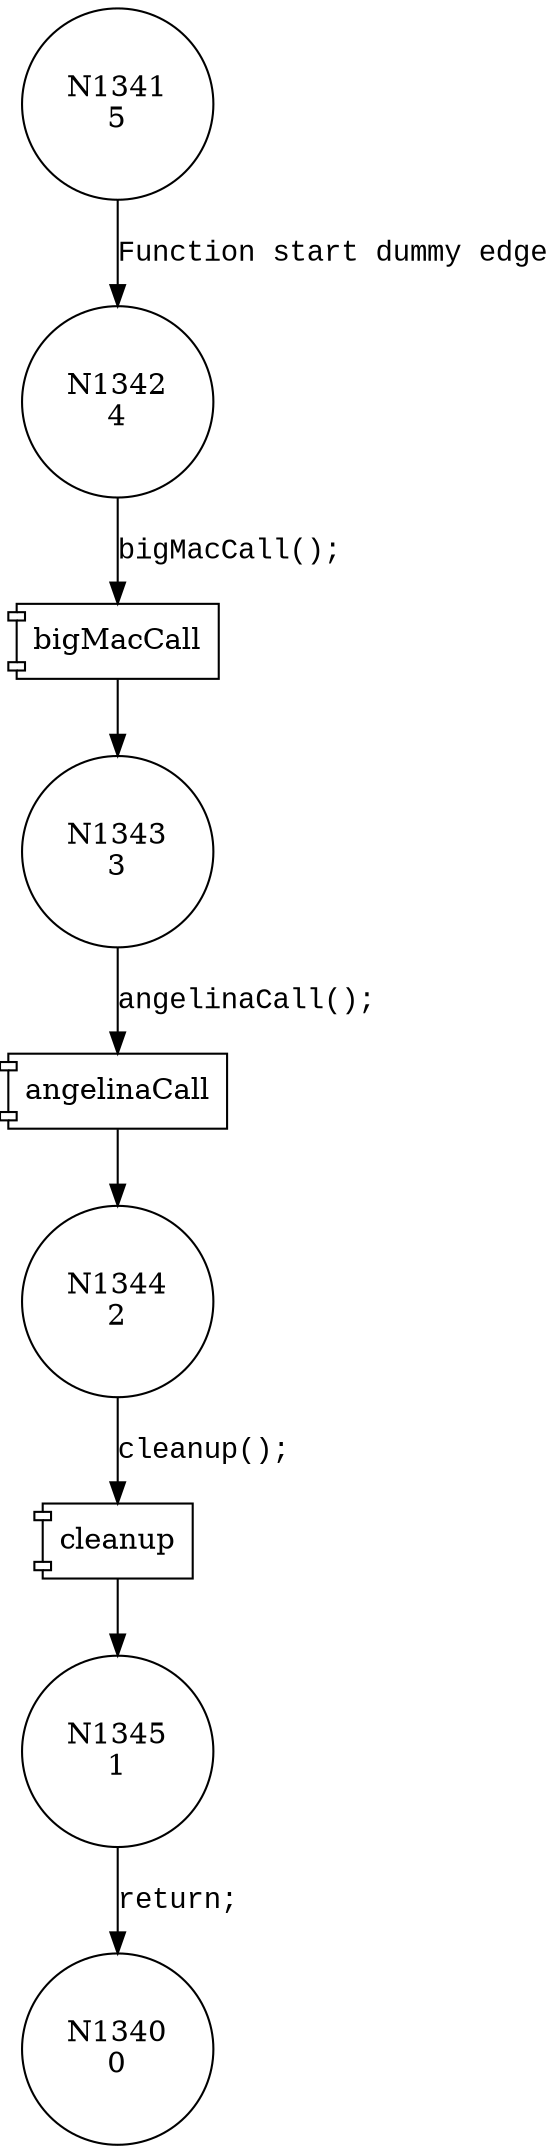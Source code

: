 digraph Specification1 {
1341 [shape="circle" label="N1341\n5"]
1342 [shape="circle" label="N1342\n4"]
1343 [shape="circle" label="N1343\n3"]
1344 [shape="circle" label="N1344\n2"]
1345 [shape="circle" label="N1345\n1"]
1340 [shape="circle" label="N1340\n0"]
1341 -> 1342 [label="Function start dummy edge" fontname="Courier New"]
100020 [shape="component" label="bigMacCall"]
1342 -> 100020 [label="bigMacCall();" fontname="Courier New"]
100020 -> 1343 [label="" fontname="Courier New"]
100021 [shape="component" label="angelinaCall"]
1343 -> 100021 [label="angelinaCall();" fontname="Courier New"]
100021 -> 1344 [label="" fontname="Courier New"]
100022 [shape="component" label="cleanup"]
1344 -> 100022 [label="cleanup();" fontname="Courier New"]
100022 -> 1345 [label="" fontname="Courier New"]
1345 -> 1340 [label="return;" fontname="Courier New"]
}